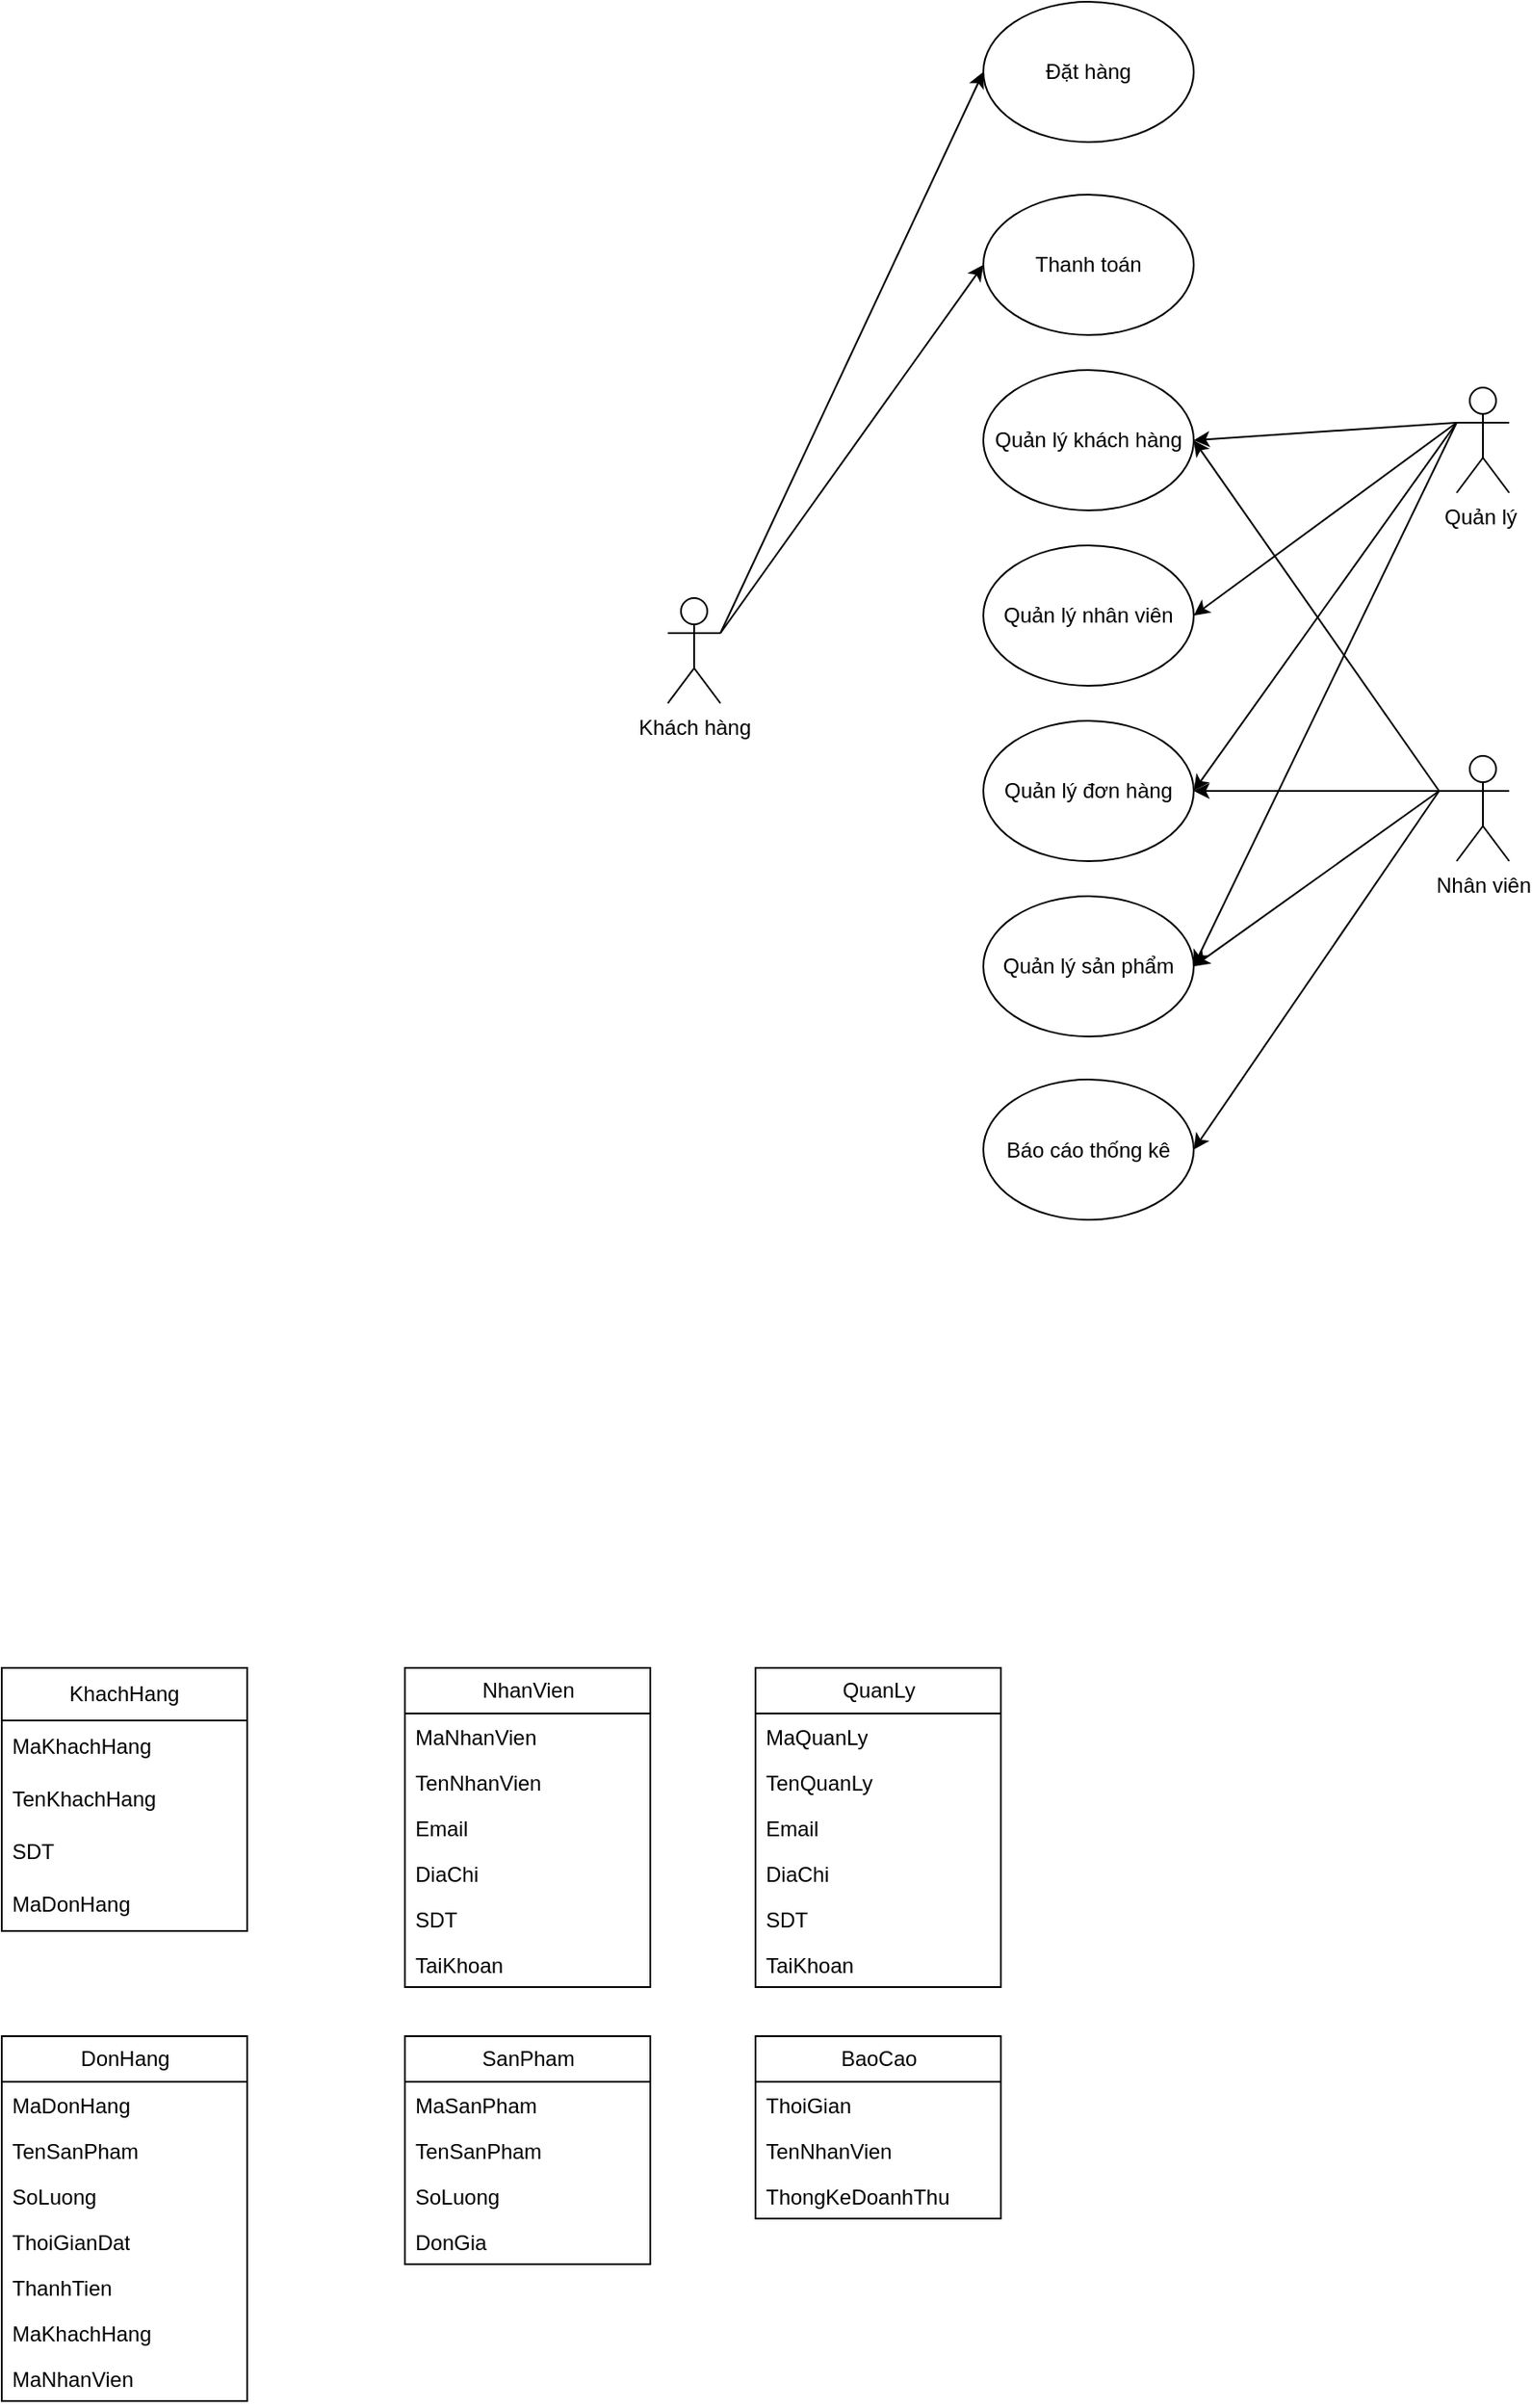 <mxfile version="22.1.0" type="device">
  <diagram name="Trang-1" id="ShQ7Ng5TG2Lp_DxzGUpl">
    <mxGraphModel dx="1238" dy="849" grid="0" gridSize="10" guides="1" tooltips="1" connect="1" arrows="1" fold="1" page="0" pageScale="1" pageWidth="827" pageHeight="1169" math="0" shadow="0">
      <root>
        <mxCell id="0" />
        <mxCell id="1" parent="0" />
        <mxCell id="e9VrFJP7GoQUNttPLIkJ-4" value="Khách hàng" style="shape=umlActor;verticalLabelPosition=bottom;verticalAlign=top;html=1;outlineConnect=0;" vertex="1" parent="1">
          <mxGeometry x="120" y="260" width="30" height="60" as="geometry" />
        </mxCell>
        <mxCell id="e9VrFJP7GoQUNttPLIkJ-6" value="Đặt hàng" style="ellipse;whiteSpace=wrap;html=1;" vertex="1" parent="1">
          <mxGeometry x="300" y="-80" width="120" height="80" as="geometry" />
        </mxCell>
        <mxCell id="e9VrFJP7GoQUNttPLIkJ-8" value="Quản lý đơn hàng" style="ellipse;whiteSpace=wrap;html=1;" vertex="1" parent="1">
          <mxGeometry x="300" y="330" width="120" height="80" as="geometry" />
        </mxCell>
        <mxCell id="e9VrFJP7GoQUNttPLIkJ-9" value="Quản lý sản phẩm" style="ellipse;whiteSpace=wrap;html=1;" vertex="1" parent="1">
          <mxGeometry x="300" y="430" width="120" height="80" as="geometry" />
        </mxCell>
        <mxCell id="e9VrFJP7GoQUNttPLIkJ-10" value="Quản lý nhân viên" style="ellipse;whiteSpace=wrap;html=1;" vertex="1" parent="1">
          <mxGeometry x="300" y="230" width="120" height="80" as="geometry" />
        </mxCell>
        <mxCell id="e9VrFJP7GoQUNttPLIkJ-11" value="Báo cáo thống kê" style="ellipse;whiteSpace=wrap;html=1;" vertex="1" parent="1">
          <mxGeometry x="300" y="534.5" width="120" height="80" as="geometry" />
        </mxCell>
        <mxCell id="e9VrFJP7GoQUNttPLIkJ-12" value="Quản lý&amp;nbsp;" style="shape=umlActor;verticalLabelPosition=bottom;verticalAlign=top;html=1;outlineConnect=0;" vertex="1" parent="1">
          <mxGeometry x="570" y="140" width="30" height="60" as="geometry" />
        </mxCell>
        <mxCell id="e9VrFJP7GoQUNttPLIkJ-13" value="Nhân viên" style="shape=umlActor;verticalLabelPosition=bottom;verticalAlign=top;html=1;outlineConnect=0;" vertex="1" parent="1">
          <mxGeometry x="570" y="350" width="30" height="60" as="geometry" />
        </mxCell>
        <mxCell id="e9VrFJP7GoQUNttPLIkJ-14" value="" style="endArrow=classic;html=1;rounded=0;exitX=1;exitY=0.333;exitDx=0;exitDy=0;exitPerimeter=0;entryX=0;entryY=0.5;entryDx=0;entryDy=0;" edge="1" parent="1" source="e9VrFJP7GoQUNttPLIkJ-4" target="e9VrFJP7GoQUNttPLIkJ-6">
          <mxGeometry width="50" height="50" relative="1" as="geometry">
            <mxPoint x="330" y="300" as="sourcePoint" />
            <mxPoint x="380" y="250" as="targetPoint" />
          </mxGeometry>
        </mxCell>
        <mxCell id="e9VrFJP7GoQUNttPLIkJ-15" value="Quản lý khách hàng" style="ellipse;whiteSpace=wrap;html=1;" vertex="1" parent="1">
          <mxGeometry x="300" y="130" width="120" height="80" as="geometry" />
        </mxCell>
        <mxCell id="e9VrFJP7GoQUNttPLIkJ-16" value="" style="endArrow=classic;html=1;rounded=0;exitX=0;exitY=0.333;exitDx=0;exitDy=0;exitPerimeter=0;entryX=1;entryY=0.5;entryDx=0;entryDy=0;" edge="1" parent="1" source="e9VrFJP7GoQUNttPLIkJ-13" target="e9VrFJP7GoQUNttPLIkJ-8">
          <mxGeometry width="50" height="50" relative="1" as="geometry">
            <mxPoint x="330" y="420" as="sourcePoint" />
            <mxPoint x="380" y="370" as="targetPoint" />
          </mxGeometry>
        </mxCell>
        <mxCell id="e9VrFJP7GoQUNttPLIkJ-17" value="" style="endArrow=classic;html=1;rounded=0;entryX=1;entryY=0.5;entryDx=0;entryDy=0;" edge="1" parent="1" target="e9VrFJP7GoQUNttPLIkJ-9">
          <mxGeometry width="50" height="50" relative="1" as="geometry">
            <mxPoint x="560" y="370" as="sourcePoint" />
            <mxPoint x="140" y="410" as="targetPoint" />
          </mxGeometry>
        </mxCell>
        <mxCell id="e9VrFJP7GoQUNttPLIkJ-18" value="" style="endArrow=classic;html=1;rounded=0;exitX=0;exitY=0.333;exitDx=0;exitDy=0;exitPerimeter=0;entryX=1;entryY=0.5;entryDx=0;entryDy=0;" edge="1" parent="1" source="e9VrFJP7GoQUNttPLIkJ-12" target="e9VrFJP7GoQUNttPLIkJ-10">
          <mxGeometry width="50" height="50" relative="1" as="geometry">
            <mxPoint x="100" y="470" as="sourcePoint" />
            <mxPoint x="150" y="420" as="targetPoint" />
          </mxGeometry>
        </mxCell>
        <mxCell id="e9VrFJP7GoQUNttPLIkJ-19" value="" style="endArrow=classic;html=1;rounded=0;entryX=1;entryY=0.5;entryDx=0;entryDy=0;" edge="1" parent="1" target="e9VrFJP7GoQUNttPLIkJ-15">
          <mxGeometry width="50" height="50" relative="1" as="geometry">
            <mxPoint x="570" y="160" as="sourcePoint" />
            <mxPoint x="160" y="430" as="targetPoint" />
          </mxGeometry>
        </mxCell>
        <mxCell id="e9VrFJP7GoQUNttPLIkJ-20" value="" style="endArrow=classic;html=1;rounded=0;" edge="1" parent="1">
          <mxGeometry width="50" height="50" relative="1" as="geometry">
            <mxPoint x="560" y="370" as="sourcePoint" />
            <mxPoint x="420" y="170" as="targetPoint" />
          </mxGeometry>
        </mxCell>
        <mxCell id="e9VrFJP7GoQUNttPLIkJ-21" value="" style="endArrow=classic;html=1;rounded=0;entryX=1;entryY=0.5;entryDx=0;entryDy=0;" edge="1" parent="1" target="e9VrFJP7GoQUNttPLIkJ-11">
          <mxGeometry width="50" height="50" relative="1" as="geometry">
            <mxPoint x="560" y="370" as="sourcePoint" />
            <mxPoint x="180" y="450" as="targetPoint" />
          </mxGeometry>
        </mxCell>
        <mxCell id="e9VrFJP7GoQUNttPLIkJ-22" value="" style="endArrow=classic;html=1;rounded=0;entryX=1;entryY=0.5;entryDx=0;entryDy=0;" edge="1" parent="1" target="e9VrFJP7GoQUNttPLIkJ-8">
          <mxGeometry width="50" height="50" relative="1" as="geometry">
            <mxPoint x="570" y="160" as="sourcePoint" />
            <mxPoint x="190" y="460" as="targetPoint" />
          </mxGeometry>
        </mxCell>
        <mxCell id="e9VrFJP7GoQUNttPLIkJ-23" value="" style="endArrow=classic;html=1;rounded=0;entryX=1;entryY=0.5;entryDx=0;entryDy=0;" edge="1" parent="1" target="e9VrFJP7GoQUNttPLIkJ-9">
          <mxGeometry width="50" height="50" relative="1" as="geometry">
            <mxPoint x="570" y="160" as="sourcePoint" />
            <mxPoint x="200" y="470" as="targetPoint" />
          </mxGeometry>
        </mxCell>
        <mxCell id="e9VrFJP7GoQUNttPLIkJ-24" value="Thanh toán" style="ellipse;whiteSpace=wrap;html=1;" vertex="1" parent="1">
          <mxGeometry x="300" y="30" width="120" height="80" as="geometry" />
        </mxCell>
        <mxCell id="e9VrFJP7GoQUNttPLIkJ-25" value="" style="endArrow=classic;html=1;rounded=0;exitX=1;exitY=0.333;exitDx=0;exitDy=0;exitPerimeter=0;entryX=0;entryY=0.5;entryDx=0;entryDy=0;" edge="1" parent="1" source="e9VrFJP7GoQUNttPLIkJ-4" target="e9VrFJP7GoQUNttPLIkJ-24">
          <mxGeometry width="50" height="50" relative="1" as="geometry">
            <mxPoint x="220" y="260" as="sourcePoint" />
            <mxPoint x="270" y="210" as="targetPoint" />
          </mxGeometry>
        </mxCell>
        <mxCell id="e9VrFJP7GoQUNttPLIkJ-26" value="KhachHang" style="swimlane;fontStyle=0;childLayout=stackLayout;horizontal=1;startSize=30;horizontalStack=0;resizeParent=1;resizeParentMax=0;resizeLast=0;collapsible=1;marginBottom=0;whiteSpace=wrap;html=1;" vertex="1" parent="1">
          <mxGeometry x="-260" y="870" width="140" height="150" as="geometry" />
        </mxCell>
        <mxCell id="e9VrFJP7GoQUNttPLIkJ-27" value="MaKhachHang" style="text;align=left;verticalAlign=middle;spacingLeft=4;spacingRight=4;overflow=hidden;points=[[0,0.5],[1,0.5]];portConstraint=eastwest;rotatable=0;whiteSpace=wrap;html=1;" vertex="1" parent="e9VrFJP7GoQUNttPLIkJ-26">
          <mxGeometry y="30" width="140" height="30" as="geometry" />
        </mxCell>
        <mxCell id="e9VrFJP7GoQUNttPLIkJ-28" value="TenKhachHang" style="text;strokeColor=none;fillColor=none;align=left;verticalAlign=middle;spacingLeft=4;spacingRight=4;overflow=hidden;points=[[0,0.5],[1,0.5]];portConstraint=eastwest;rotatable=0;whiteSpace=wrap;html=1;" vertex="1" parent="e9VrFJP7GoQUNttPLIkJ-26">
          <mxGeometry y="60" width="140" height="30" as="geometry" />
        </mxCell>
        <mxCell id="e9VrFJP7GoQUNttPLIkJ-29" value="SDT" style="text;strokeColor=none;fillColor=none;align=left;verticalAlign=middle;spacingLeft=4;spacingRight=4;overflow=hidden;points=[[0,0.5],[1,0.5]];portConstraint=eastwest;rotatable=0;whiteSpace=wrap;html=1;" vertex="1" parent="e9VrFJP7GoQUNttPLIkJ-26">
          <mxGeometry y="90" width="140" height="30" as="geometry" />
        </mxCell>
        <mxCell id="e9VrFJP7GoQUNttPLIkJ-31" value="MaDonHang" style="text;strokeColor=none;fillColor=none;align=left;verticalAlign=middle;spacingLeft=4;spacingRight=4;overflow=hidden;points=[[0,0.5],[1,0.5]];portConstraint=eastwest;rotatable=0;whiteSpace=wrap;html=1;" vertex="1" parent="e9VrFJP7GoQUNttPLIkJ-26">
          <mxGeometry y="120" width="140" height="30" as="geometry" />
        </mxCell>
        <mxCell id="e9VrFJP7GoQUNttPLIkJ-32" value="NhanVien" style="swimlane;fontStyle=0;childLayout=stackLayout;horizontal=1;startSize=26;fillColor=none;horizontalStack=0;resizeParent=1;resizeParentMax=0;resizeLast=0;collapsible=1;marginBottom=0;html=1;" vertex="1" parent="1">
          <mxGeometry x="-30" y="870" width="140" height="182" as="geometry" />
        </mxCell>
        <mxCell id="e9VrFJP7GoQUNttPLIkJ-33" value="MaNhanVien" style="text;strokeColor=none;fillColor=none;align=left;verticalAlign=top;spacingLeft=4;spacingRight=4;overflow=hidden;rotatable=0;points=[[0,0.5],[1,0.5]];portConstraint=eastwest;whiteSpace=wrap;html=1;" vertex="1" parent="e9VrFJP7GoQUNttPLIkJ-32">
          <mxGeometry y="26" width="140" height="26" as="geometry" />
        </mxCell>
        <mxCell id="e9VrFJP7GoQUNttPLIkJ-34" value="TenNhanVien" style="text;strokeColor=none;fillColor=none;align=left;verticalAlign=top;spacingLeft=4;spacingRight=4;overflow=hidden;rotatable=0;points=[[0,0.5],[1,0.5]];portConstraint=eastwest;whiteSpace=wrap;html=1;" vertex="1" parent="e9VrFJP7GoQUNttPLIkJ-32">
          <mxGeometry y="52" width="140" height="26" as="geometry" />
        </mxCell>
        <mxCell id="e9VrFJP7GoQUNttPLIkJ-35" value="Email" style="text;strokeColor=none;fillColor=none;align=left;verticalAlign=top;spacingLeft=4;spacingRight=4;overflow=hidden;rotatable=0;points=[[0,0.5],[1,0.5]];portConstraint=eastwest;whiteSpace=wrap;html=1;" vertex="1" parent="e9VrFJP7GoQUNttPLIkJ-32">
          <mxGeometry y="78" width="140" height="26" as="geometry" />
        </mxCell>
        <mxCell id="e9VrFJP7GoQUNttPLIkJ-36" value="DiaChi" style="text;strokeColor=none;fillColor=none;align=left;verticalAlign=top;spacingLeft=4;spacingRight=4;overflow=hidden;rotatable=0;points=[[0,0.5],[1,0.5]];portConstraint=eastwest;whiteSpace=wrap;html=1;" vertex="1" parent="e9VrFJP7GoQUNttPLIkJ-32">
          <mxGeometry y="104" width="140" height="26" as="geometry" />
        </mxCell>
        <mxCell id="e9VrFJP7GoQUNttPLIkJ-37" value="SDT" style="text;strokeColor=none;fillColor=none;align=left;verticalAlign=top;spacingLeft=4;spacingRight=4;overflow=hidden;rotatable=0;points=[[0,0.5],[1,0.5]];portConstraint=eastwest;whiteSpace=wrap;html=1;" vertex="1" parent="e9VrFJP7GoQUNttPLIkJ-32">
          <mxGeometry y="130" width="140" height="26" as="geometry" />
        </mxCell>
        <mxCell id="e9VrFJP7GoQUNttPLIkJ-38" value="TaiKhoan" style="text;strokeColor=none;fillColor=none;align=left;verticalAlign=top;spacingLeft=4;spacingRight=4;overflow=hidden;rotatable=0;points=[[0,0.5],[1,0.5]];portConstraint=eastwest;whiteSpace=wrap;html=1;" vertex="1" parent="e9VrFJP7GoQUNttPLIkJ-32">
          <mxGeometry y="156" width="140" height="26" as="geometry" />
        </mxCell>
        <mxCell id="e9VrFJP7GoQUNttPLIkJ-39" value="QuanLy" style="swimlane;fontStyle=0;childLayout=stackLayout;horizontal=1;startSize=26;fillColor=none;horizontalStack=0;resizeParent=1;resizeParentMax=0;resizeLast=0;collapsible=1;marginBottom=0;html=1;" vertex="1" parent="1">
          <mxGeometry x="170" y="870" width="140" height="182" as="geometry" />
        </mxCell>
        <mxCell id="e9VrFJP7GoQUNttPLIkJ-40" value="MaQuanLy" style="text;strokeColor=none;fillColor=none;align=left;verticalAlign=top;spacingLeft=4;spacingRight=4;overflow=hidden;rotatable=0;points=[[0,0.5],[1,0.5]];portConstraint=eastwest;whiteSpace=wrap;html=1;" vertex="1" parent="e9VrFJP7GoQUNttPLIkJ-39">
          <mxGeometry y="26" width="140" height="26" as="geometry" />
        </mxCell>
        <mxCell id="e9VrFJP7GoQUNttPLIkJ-41" value="TenQuanLy" style="text;strokeColor=none;fillColor=none;align=left;verticalAlign=top;spacingLeft=4;spacingRight=4;overflow=hidden;rotatable=0;points=[[0,0.5],[1,0.5]];portConstraint=eastwest;whiteSpace=wrap;html=1;" vertex="1" parent="e9VrFJP7GoQUNttPLIkJ-39">
          <mxGeometry y="52" width="140" height="26" as="geometry" />
        </mxCell>
        <mxCell id="e9VrFJP7GoQUNttPLIkJ-42" value="Email" style="text;strokeColor=none;fillColor=none;align=left;verticalAlign=top;spacingLeft=4;spacingRight=4;overflow=hidden;rotatable=0;points=[[0,0.5],[1,0.5]];portConstraint=eastwest;whiteSpace=wrap;html=1;" vertex="1" parent="e9VrFJP7GoQUNttPLIkJ-39">
          <mxGeometry y="78" width="140" height="26" as="geometry" />
        </mxCell>
        <mxCell id="e9VrFJP7GoQUNttPLIkJ-43" value="DiaChi" style="text;strokeColor=none;fillColor=none;align=left;verticalAlign=top;spacingLeft=4;spacingRight=4;overflow=hidden;rotatable=0;points=[[0,0.5],[1,0.5]];portConstraint=eastwest;whiteSpace=wrap;html=1;" vertex="1" parent="e9VrFJP7GoQUNttPLIkJ-39">
          <mxGeometry y="104" width="140" height="26" as="geometry" />
        </mxCell>
        <mxCell id="e9VrFJP7GoQUNttPLIkJ-44" value="SDT" style="text;strokeColor=none;fillColor=none;align=left;verticalAlign=top;spacingLeft=4;spacingRight=4;overflow=hidden;rotatable=0;points=[[0,0.5],[1,0.5]];portConstraint=eastwest;whiteSpace=wrap;html=1;" vertex="1" parent="e9VrFJP7GoQUNttPLIkJ-39">
          <mxGeometry y="130" width="140" height="26" as="geometry" />
        </mxCell>
        <mxCell id="e9VrFJP7GoQUNttPLIkJ-45" value="TaiKhoan" style="text;strokeColor=none;fillColor=none;align=left;verticalAlign=top;spacingLeft=4;spacingRight=4;overflow=hidden;rotatable=0;points=[[0,0.5],[1,0.5]];portConstraint=eastwest;whiteSpace=wrap;html=1;" vertex="1" parent="e9VrFJP7GoQUNttPLIkJ-39">
          <mxGeometry y="156" width="140" height="26" as="geometry" />
        </mxCell>
        <mxCell id="e9VrFJP7GoQUNttPLIkJ-46" value="DonHang" style="swimlane;fontStyle=0;childLayout=stackLayout;horizontal=1;startSize=26;fillColor=none;horizontalStack=0;resizeParent=1;resizeParentMax=0;resizeLast=0;collapsible=1;marginBottom=0;html=1;" vertex="1" parent="1">
          <mxGeometry x="-260" y="1080" width="140" height="208" as="geometry" />
        </mxCell>
        <mxCell id="e9VrFJP7GoQUNttPLIkJ-47" value="MaDonHang" style="text;strokeColor=none;fillColor=none;align=left;verticalAlign=top;spacingLeft=4;spacingRight=4;overflow=hidden;rotatable=0;points=[[0,0.5],[1,0.5]];portConstraint=eastwest;whiteSpace=wrap;html=1;" vertex="1" parent="e9VrFJP7GoQUNttPLIkJ-46">
          <mxGeometry y="26" width="140" height="26" as="geometry" />
        </mxCell>
        <mxCell id="e9VrFJP7GoQUNttPLIkJ-48" value="TenSanPham" style="text;strokeColor=none;fillColor=none;align=left;verticalAlign=top;spacingLeft=4;spacingRight=4;overflow=hidden;rotatable=0;points=[[0,0.5],[1,0.5]];portConstraint=eastwest;whiteSpace=wrap;html=1;" vertex="1" parent="e9VrFJP7GoQUNttPLIkJ-46">
          <mxGeometry y="52" width="140" height="26" as="geometry" />
        </mxCell>
        <mxCell id="e9VrFJP7GoQUNttPLIkJ-49" value="SoLuong" style="text;strokeColor=none;fillColor=none;align=left;verticalAlign=top;spacingLeft=4;spacingRight=4;overflow=hidden;rotatable=0;points=[[0,0.5],[1,0.5]];portConstraint=eastwest;whiteSpace=wrap;html=1;" vertex="1" parent="e9VrFJP7GoQUNttPLIkJ-46">
          <mxGeometry y="78" width="140" height="26" as="geometry" />
        </mxCell>
        <mxCell id="e9VrFJP7GoQUNttPLIkJ-50" value="ThoiGianDat" style="text;strokeColor=none;fillColor=none;align=left;verticalAlign=top;spacingLeft=4;spacingRight=4;overflow=hidden;rotatable=0;points=[[0,0.5],[1,0.5]];portConstraint=eastwest;whiteSpace=wrap;html=1;" vertex="1" parent="e9VrFJP7GoQUNttPLIkJ-46">
          <mxGeometry y="104" width="140" height="26" as="geometry" />
        </mxCell>
        <mxCell id="e9VrFJP7GoQUNttPLIkJ-51" value="ThanhTien" style="text;strokeColor=none;fillColor=none;align=left;verticalAlign=top;spacingLeft=4;spacingRight=4;overflow=hidden;rotatable=0;points=[[0,0.5],[1,0.5]];portConstraint=eastwest;whiteSpace=wrap;html=1;" vertex="1" parent="e9VrFJP7GoQUNttPLIkJ-46">
          <mxGeometry y="130" width="140" height="26" as="geometry" />
        </mxCell>
        <mxCell id="e9VrFJP7GoQUNttPLIkJ-52" value="MaKhachHang" style="text;strokeColor=none;fillColor=none;align=left;verticalAlign=top;spacingLeft=4;spacingRight=4;overflow=hidden;rotatable=0;points=[[0,0.5],[1,0.5]];portConstraint=eastwest;whiteSpace=wrap;html=1;" vertex="1" parent="e9VrFJP7GoQUNttPLIkJ-46">
          <mxGeometry y="156" width="140" height="26" as="geometry" />
        </mxCell>
        <mxCell id="e9VrFJP7GoQUNttPLIkJ-60" value="MaNhanVien" style="text;strokeColor=none;fillColor=none;align=left;verticalAlign=top;spacingLeft=4;spacingRight=4;overflow=hidden;rotatable=0;points=[[0,0.5],[1,0.5]];portConstraint=eastwest;whiteSpace=wrap;html=1;" vertex="1" parent="e9VrFJP7GoQUNttPLIkJ-46">
          <mxGeometry y="182" width="140" height="26" as="geometry" />
        </mxCell>
        <mxCell id="e9VrFJP7GoQUNttPLIkJ-61" value="SanPham" style="swimlane;fontStyle=0;childLayout=stackLayout;horizontal=1;startSize=26;fillColor=none;horizontalStack=0;resizeParent=1;resizeParentMax=0;resizeLast=0;collapsible=1;marginBottom=0;html=1;" vertex="1" parent="1">
          <mxGeometry x="-30" y="1080" width="140" height="130" as="geometry" />
        </mxCell>
        <mxCell id="e9VrFJP7GoQUNttPLIkJ-62" value="MaSanPham" style="text;strokeColor=none;fillColor=none;align=left;verticalAlign=top;spacingLeft=4;spacingRight=4;overflow=hidden;rotatable=0;points=[[0,0.5],[1,0.5]];portConstraint=eastwest;whiteSpace=wrap;html=1;" vertex="1" parent="e9VrFJP7GoQUNttPLIkJ-61">
          <mxGeometry y="26" width="140" height="26" as="geometry" />
        </mxCell>
        <mxCell id="e9VrFJP7GoQUNttPLIkJ-63" value="TenSanPham" style="text;strokeColor=none;fillColor=none;align=left;verticalAlign=top;spacingLeft=4;spacingRight=4;overflow=hidden;rotatable=0;points=[[0,0.5],[1,0.5]];portConstraint=eastwest;whiteSpace=wrap;html=1;" vertex="1" parent="e9VrFJP7GoQUNttPLIkJ-61">
          <mxGeometry y="52" width="140" height="26" as="geometry" />
        </mxCell>
        <mxCell id="e9VrFJP7GoQUNttPLIkJ-64" value="SoLuong" style="text;strokeColor=none;fillColor=none;align=left;verticalAlign=top;spacingLeft=4;spacingRight=4;overflow=hidden;rotatable=0;points=[[0,0.5],[1,0.5]];portConstraint=eastwest;whiteSpace=wrap;html=1;" vertex="1" parent="e9VrFJP7GoQUNttPLIkJ-61">
          <mxGeometry y="78" width="140" height="26" as="geometry" />
        </mxCell>
        <mxCell id="e9VrFJP7GoQUNttPLIkJ-65" value="DonGia" style="text;strokeColor=none;fillColor=none;align=left;verticalAlign=top;spacingLeft=4;spacingRight=4;overflow=hidden;rotatable=0;points=[[0,0.5],[1,0.5]];portConstraint=eastwest;whiteSpace=wrap;html=1;" vertex="1" parent="e9VrFJP7GoQUNttPLIkJ-61">
          <mxGeometry y="104" width="140" height="26" as="geometry" />
        </mxCell>
        <mxCell id="e9VrFJP7GoQUNttPLIkJ-68" value="BaoCao" style="swimlane;fontStyle=0;childLayout=stackLayout;horizontal=1;startSize=26;fillColor=none;horizontalStack=0;resizeParent=1;resizeParentMax=0;resizeLast=0;collapsible=1;marginBottom=0;html=1;" vertex="1" parent="1">
          <mxGeometry x="170" y="1080" width="140" height="104" as="geometry" />
        </mxCell>
        <mxCell id="e9VrFJP7GoQUNttPLIkJ-69" value="ThoiGian" style="text;strokeColor=none;fillColor=none;align=left;verticalAlign=top;spacingLeft=4;spacingRight=4;overflow=hidden;rotatable=0;points=[[0,0.5],[1,0.5]];portConstraint=eastwest;whiteSpace=wrap;html=1;" vertex="1" parent="e9VrFJP7GoQUNttPLIkJ-68">
          <mxGeometry y="26" width="140" height="26" as="geometry" />
        </mxCell>
        <mxCell id="e9VrFJP7GoQUNttPLIkJ-70" value="TenNhanVien" style="text;strokeColor=none;fillColor=none;align=left;verticalAlign=top;spacingLeft=4;spacingRight=4;overflow=hidden;rotatable=0;points=[[0,0.5],[1,0.5]];portConstraint=eastwest;whiteSpace=wrap;html=1;" vertex="1" parent="e9VrFJP7GoQUNttPLIkJ-68">
          <mxGeometry y="52" width="140" height="26" as="geometry" />
        </mxCell>
        <mxCell id="e9VrFJP7GoQUNttPLIkJ-71" value="ThongKeDoanhThu" style="text;strokeColor=none;fillColor=none;align=left;verticalAlign=top;spacingLeft=4;spacingRight=4;overflow=hidden;rotatable=0;points=[[0,0.5],[1,0.5]];portConstraint=eastwest;whiteSpace=wrap;html=1;" vertex="1" parent="e9VrFJP7GoQUNttPLIkJ-68">
          <mxGeometry y="78" width="140" height="26" as="geometry" />
        </mxCell>
      </root>
    </mxGraphModel>
  </diagram>
</mxfile>
